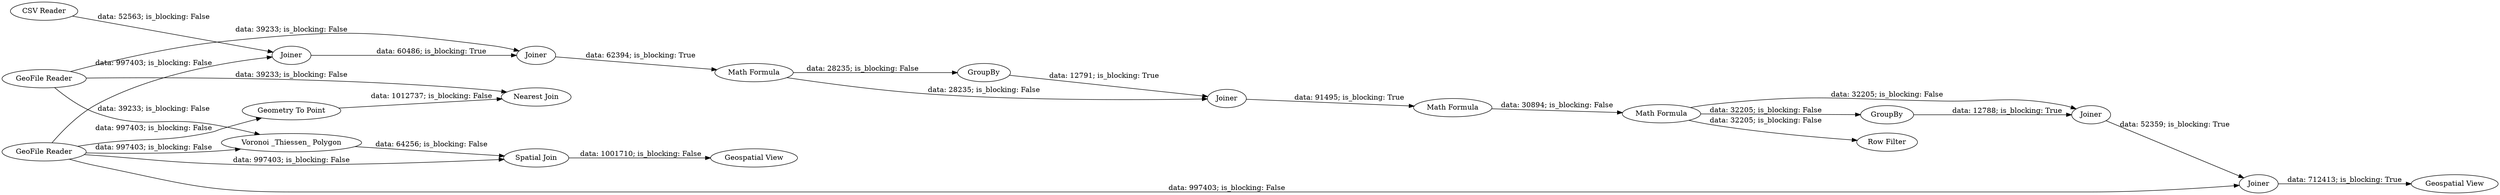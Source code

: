 digraph {
	"9082545449241924968_12" [label=GroupBy]
	"9082545449241924968_16" [label=GroupBy]
	"9082545449241924968_20" [label="Geospatial View"]
	"9082545449241924968_18" [label=Joiner]
	"9082545449241924968_5" [label="Geospatial View"]
	"9082545449241924968_19" [label="Row Filter"]
	"9082545449241924968_10" [label=Joiner]
	"9082545449241924968_2" [label="GeoFile Reader"]
	"9082545449241924968_21" [label="Geometry To Point"]
	"9082545449241924968_14" [label="Math Formula"]
	"9082545449241924968_9" [label=Joiner]
	"9082545449241924968_13" [label=Joiner]
	"9082545449241924968_4" [label="Spatial Join"]
	"9082545449241924968_6" [label="Nearest Join"]
	"9082545449241924968_8" [label="CSV Reader"]
	"9082545449241924968_15" [label="Math Formula"]
	"9082545449241924968_17" [label=Joiner]
	"9082545449241924968_1" [label="GeoFile Reader"]
	"9082545449241924968_3" [label="Voronoi _Thiessen_ Polygon"]
	"9082545449241924968_11" [label="Math Formula"]
	"9082545449241924968_2" -> "9082545449241924968_9" [label="data: 997403; is_blocking: False"]
	"9082545449241924968_1" -> "9082545449241924968_3" [label="data: 39233; is_blocking: False"]
	"9082545449241924968_2" -> "9082545449241924968_18" [label="data: 997403; is_blocking: False"]
	"9082545449241924968_1" -> "9082545449241924968_10" [label="data: 39233; is_blocking: False"]
	"9082545449241924968_21" -> "9082545449241924968_6" [label="data: 1012737; is_blocking: False"]
	"9082545449241924968_2" -> "9082545449241924968_4" [label="data: 997403; is_blocking: False"]
	"9082545449241924968_11" -> "9082545449241924968_13" [label="data: 28235; is_blocking: False"]
	"9082545449241924968_13" -> "9082545449241924968_14" [label="data: 91495; is_blocking: True"]
	"9082545449241924968_2" -> "9082545449241924968_21" [label="data: 997403; is_blocking: False"]
	"9082545449241924968_18" -> "9082545449241924968_20" [label="data: 712413; is_blocking: True"]
	"9082545449241924968_17" -> "9082545449241924968_18" [label="data: 52359; is_blocking: True"]
	"9082545449241924968_10" -> "9082545449241924968_11" [label="data: 62394; is_blocking: True"]
	"9082545449241924968_12" -> "9082545449241924968_13" [label="data: 12791; is_blocking: True"]
	"9082545449241924968_4" -> "9082545449241924968_5" [label="data: 1001710; is_blocking: False"]
	"9082545449241924968_3" -> "9082545449241924968_4" [label="data: 64256; is_blocking: False"]
	"9082545449241924968_14" -> "9082545449241924968_15" [label="data: 30894; is_blocking: False"]
	"9082545449241924968_15" -> "9082545449241924968_19" [label="data: 32205; is_blocking: False"]
	"9082545449241924968_16" -> "9082545449241924968_17" [label="data: 12788; is_blocking: True"]
	"9082545449241924968_9" -> "9082545449241924968_10" [label="data: 60486; is_blocking: True"]
	"9082545449241924968_8" -> "9082545449241924968_9" [label="data: 52563; is_blocking: False"]
	"9082545449241924968_15" -> "9082545449241924968_16" [label="data: 32205; is_blocking: False"]
	"9082545449241924968_2" -> "9082545449241924968_3" [label="data: 997403; is_blocking: False"]
	"9082545449241924968_15" -> "9082545449241924968_17" [label="data: 32205; is_blocking: False"]
	"9082545449241924968_1" -> "9082545449241924968_6" [label="data: 39233; is_blocking: False"]
	"9082545449241924968_11" -> "9082545449241924968_12" [label="data: 28235; is_blocking: False"]
	rankdir=LR
}
